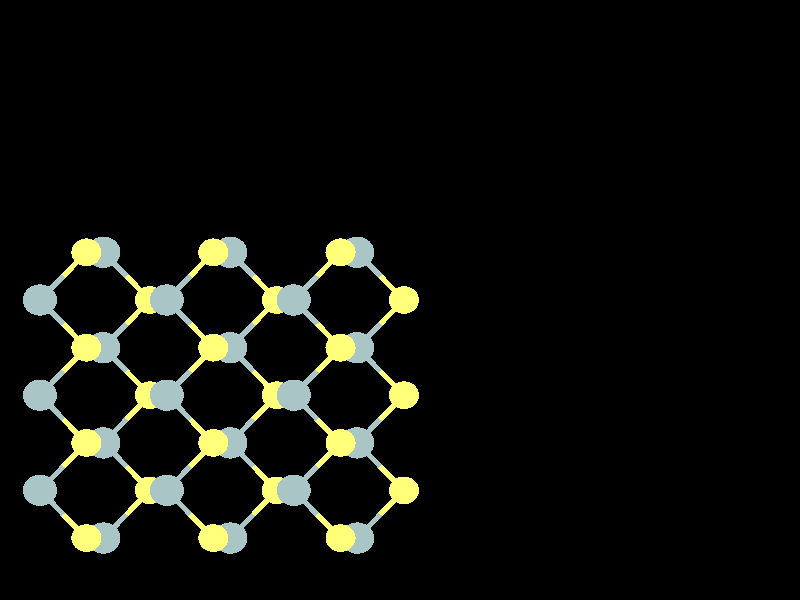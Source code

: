 #include "colors.inc"
#include "finish.inc"

global_settings {assumed_gamma 1 max_trace_level 6}
background {color White transmit 1.0}
camera {orthographic
  right -28.24*x up 23.01*y
  direction 1.00*z
  location <0,0,50.00> look_at <0,0,0>}


light_source {<  2.00,   3.00,  40.00> color White
  area_light <0.70, 0, 0>, <0, 0.70, 0>, 3, 3
  adaptive 1 jitter}
// no fog
#declare simple = finish {phong 0.7}
#declare pale = finish {ambient 0.5 diffuse 0.85 roughness 0.001 specular 0.200 }
#declare intermediate = finish {ambient 0.3 diffuse 0.6 specular 0.1 roughness 0.04}
#declare vmd = finish {ambient 0.0 diffuse 0.65 phong 0.1 phong_size 40.0 specular 0.5 }
#declare jmol = finish {ambient 0.2 diffuse 0.6 specular 1 roughness 0.001 metallic}
#declare ase2 = finish {ambient 0.05 brilliance 3 diffuse 0.6 metallic specular 0.7 roughness 0.04 reflection 0.15}
#declare ase3 = finish {ambient 0.15 brilliance 2 diffuse 0.6 metallic specular 1.0 roughness 0.001 reflection 0.0}
#declare glass = finish {ambient 0.05 diffuse 0.3 specular 1.0 roughness 0.001}
#declare glass2 = finish {ambient 0.01 diffuse 0.3 specular 1.0 reflection 0.25 roughness 0.001}
#declare Rcell = 0.000;
#declare Rbond = 0.100;

#macro atom(LOC, R, COL, TRANS, FIN)
  sphere{LOC, R texture{pigment{color COL transmit TRANS} finish{FIN}}}
#end
#macro constrain(LOC, R, COL, TRANS FIN)
union{torus{R, Rcell rotate 45*z texture{pigment{color COL transmit TRANS} finish{FIN}}}
     torus{R, Rcell rotate -45*z texture{pigment{color COL transmit TRANS} finish{FIN}}}
     translate LOC}
#end

cylinder {<-13.45, -10.96, -17.11>, < 13.45, -10.96, -17.11>, Rcell pigment {Black}}
cylinder {<-13.45,  10.96, -17.11>, < 13.45,  10.96, -17.11>, Rcell pigment {Black}}
cylinder {<-13.45,  10.96,   0.00>, < 13.45,  10.96,   0.00>, Rcell pigment {Black}}
cylinder {<-13.45, -10.96,   0.00>, < 13.45, -10.96,   0.00>, Rcell pigment {Black}}
cylinder {<-13.45, -10.96, -17.11>, <-13.45,  10.96, -17.11>, Rcell pigment {Black}}
cylinder {< 13.45, -10.96, -17.11>, < 13.45,  10.96, -17.11>, Rcell pigment {Black}}
cylinder {< 13.45, -10.96,   0.00>, < 13.45,  10.96,   0.00>, Rcell pigment {Black}}
cylinder {<-13.45, -10.96,   0.00>, <-13.45,  10.96,   0.00>, Rcell pigment {Black}}
cylinder {<-13.45, -10.96, -17.11>, <-13.45, -10.96,   0.00>, Rcell pigment {Black}}
cylinder {< 13.45, -10.96, -17.11>, < 13.45, -10.96,   0.00>, Rcell pigment {Black}}
cylinder {< 13.45,  10.96, -17.11>, < 13.45,  10.96,   0.00>, Rcell pigment {Black}}
cylinder {<-13.45,  10.96, -17.11>, <-13.45,  10.96,   0.00>, Rcell pigment {Black}}
atom(<-11.07,  -9.13,  -7.49>, 0.53, rgb <1.00, 1.00, 0.19>, 0.0, ase3) // #0
atom(<-10.47,  -9.13,  -9.84>, 0.60, rgb <0.40, 0.56, 0.56>, 0.0, ase3) // #1
atom(<-11.07,  -5.48,  -7.49>, 0.53, rgb <1.00, 1.00, 0.19>, 0.0, ase3) // #2
atom(<-12.71,  -7.30,  -7.27>, 0.60, rgb <0.40, 0.56, 0.56>, 0.0, ase3) // #3
atom(<-10.47,  -5.48,  -9.84>, 0.60, rgb <0.40, 0.56, 0.56>, 0.0, ase3) // #4
atom(<-11.07,  -1.83,  -7.49>, 0.53, rgb <1.00, 1.00, 0.19>, 0.0, ase3) // #5
atom(<-12.71,  -3.65,  -7.27>, 0.60, rgb <0.40, 0.56, 0.56>, 0.0, ase3) // #6
atom(<-10.47,  -1.83,  -9.84>, 0.60, rgb <0.40, 0.56, 0.56>, 0.0, ase3) // #7
atom(<-11.07,   1.83,  -7.49>, 0.53, rgb <1.00, 1.00, 0.19>, 0.0, ase3) // #8
atom(<-12.71,  -0.00,  -7.27>, 0.60, rgb <0.40, 0.56, 0.56>, 0.0, ase3) // #9
atom(<-10.47,   1.83,  -9.84>, 0.60, rgb <0.40, 0.56, 0.56>, 0.0, ase3) // #10
atom(< -6.59,  -9.13,  -7.49>, 0.53, rgb <1.00, 1.00, 0.19>, 0.0, ase3) // #11
atom(< -5.99,  -9.13,  -9.84>, 0.60, rgb <0.40, 0.56, 0.56>, 0.0, ase3) // #12
atom(< -8.83,  -7.30,  -9.62>, 0.53, rgb <1.00, 1.00, 0.19>, 0.0, ase3) // #13
atom(< -6.59,  -5.48,  -7.49>, 0.53, rgb <1.00, 1.00, 0.19>, 0.0, ase3) // #14
atom(< -8.23,  -7.30,  -7.27>, 0.60, rgb <0.40, 0.56, 0.56>, 0.0, ase3) // #15
atom(< -5.99,  -5.48,  -9.84>, 0.60, rgb <0.40, 0.56, 0.56>, 0.0, ase3) // #16
atom(< -8.83,  -3.65,  -9.62>, 0.53, rgb <1.00, 1.00, 0.19>, 0.0, ase3) // #17
atom(< -6.59,  -1.83,  -7.49>, 0.53, rgb <1.00, 1.00, 0.19>, 0.0, ase3) // #18
atom(< -8.23,  -3.65,  -7.27>, 0.60, rgb <0.40, 0.56, 0.56>, 0.0, ase3) // #19
atom(< -5.99,  -1.83,  -9.84>, 0.60, rgb <0.40, 0.56, 0.56>, 0.0, ase3) // #20
atom(< -8.83,  -0.00,  -9.62>, 0.53, rgb <1.00, 1.00, 0.19>, 0.0, ase3) // #21
atom(< -6.59,   1.83,  -7.49>, 0.53, rgb <1.00, 1.00, 0.19>, 0.0, ase3) // #22
atom(< -8.23,  -0.00,  -7.27>, 0.60, rgb <0.40, 0.56, 0.56>, 0.0, ase3) // #23
atom(< -5.99,   1.83,  -9.84>, 0.60, rgb <0.40, 0.56, 0.56>, 0.0, ase3) // #24
atom(< -2.10,  -9.13,  -7.49>, 0.53, rgb <1.00, 1.00, 0.19>, 0.0, ase3) // #25
atom(< -1.51,  -9.13,  -9.84>, 0.60, rgb <0.40, 0.56, 0.56>, 0.0, ase3) // #26
atom(< -4.35,  -7.30,  -9.62>, 0.53, rgb <1.00, 1.00, 0.19>, 0.0, ase3) // #27
atom(< -2.10,  -5.48,  -7.49>, 0.53, rgb <1.00, 1.00, 0.19>, 0.0, ase3) // #28
atom(< -3.75,  -7.30,  -7.27>, 0.60, rgb <0.40, 0.56, 0.56>, 0.0, ase3) // #29
atom(< -1.51,  -5.48,  -9.84>, 0.60, rgb <0.40, 0.56, 0.56>, 0.0, ase3) // #30
atom(< -4.35,  -3.65,  -9.62>, 0.53, rgb <1.00, 1.00, 0.19>, 0.0, ase3) // #31
atom(< -2.10,  -1.83,  -7.49>, 0.53, rgb <1.00, 1.00, 0.19>, 0.0, ase3) // #32
atom(< -3.75,  -3.65,  -7.27>, 0.60, rgb <0.40, 0.56, 0.56>, 0.0, ase3) // #33
atom(< -1.51,  -1.83,  -9.84>, 0.60, rgb <0.40, 0.56, 0.56>, 0.0, ase3) // #34
atom(< -4.35,  -0.00,  -9.62>, 0.53, rgb <1.00, 1.00, 0.19>, 0.0, ase3) // #35
atom(< -2.10,   1.83,  -7.49>, 0.53, rgb <1.00, 1.00, 0.19>, 0.0, ase3) // #36
atom(< -3.75,  -0.00,  -7.27>, 0.60, rgb <0.40, 0.56, 0.56>, 0.0, ase3) // #37
atom(< -1.51,   1.83,  -9.84>, 0.60, rgb <0.40, 0.56, 0.56>, 0.0, ase3) // #38
atom(<  0.14,  -7.30,  -9.62>, 0.53, rgb <1.00, 1.00, 0.19>, 0.0, ase3) // #39
atom(<  0.14,  -3.65,  -9.62>, 0.53, rgb <1.00, 1.00, 0.19>, 0.0, ase3) // #40
atom(<  0.14,  -0.00,  -9.62>, 0.53, rgb <1.00, 1.00, 0.19>, 0.0, ase3) // #41
cylinder {<-11.07,  -9.13,  -7.49>, <-10.77,  -9.13,  -8.66>, Rbond texture{pigment {color rgb <1.00, 1.00, 0.19> transmit 0.0} finish{ase3}}}
cylinder {<-10.47,  -9.13,  -9.84>, <-10.77,  -9.13,  -8.66>, Rbond texture{pigment {color rgb <0.40, 0.56, 0.56> transmit 0.0} finish{ase3}}}
cylinder {<-11.07,  -9.13,  -7.49>, <-11.89,  -8.22,  -7.38>, Rbond texture{pigment {color rgb <1.00, 1.00, 0.19> transmit 0.0} finish{ase3}}}
cylinder {<-12.71,  -7.30,  -7.27>, <-11.89,  -8.22,  -7.38>, Rbond texture{pigment {color rgb <0.40, 0.56, 0.56> transmit 0.0} finish{ase3}}}
cylinder {<-10.47,  -9.13,  -9.84>, < -9.65,  -8.22,  -9.73>, Rbond texture{pigment {color rgb <0.40, 0.56, 0.56> transmit 0.0} finish{ase3}}}
cylinder {< -8.83,  -7.30,  -9.62>, < -9.65,  -8.22,  -9.73>, Rbond texture{pigment {color rgb <1.00, 1.00, 0.19> transmit 0.0} finish{ase3}}}
cylinder {<-11.07,  -5.48,  -7.49>, <-11.89,  -6.39,  -7.38>, Rbond texture{pigment {color rgb <1.00, 1.00, 0.19> transmit 0.0} finish{ase3}}}
cylinder {<-12.71,  -7.30,  -7.27>, <-11.89,  -6.39,  -7.38>, Rbond texture{pigment {color rgb <0.40, 0.56, 0.56> transmit 0.0} finish{ase3}}}
cylinder {<-11.07,  -5.48,  -7.49>, <-10.77,  -5.48,  -8.66>, Rbond texture{pigment {color rgb <1.00, 1.00, 0.19> transmit 0.0} finish{ase3}}}
cylinder {<-10.47,  -5.48,  -9.84>, <-10.77,  -5.48,  -8.66>, Rbond texture{pigment {color rgb <0.40, 0.56, 0.56> transmit 0.0} finish{ase3}}}
cylinder {<-11.07,  -5.48,  -7.49>, <-11.89,  -4.57,  -7.38>, Rbond texture{pigment {color rgb <1.00, 1.00, 0.19> transmit 0.0} finish{ase3}}}
cylinder {<-12.71,  -3.65,  -7.27>, <-11.89,  -4.57,  -7.38>, Rbond texture{pigment {color rgb <0.40, 0.56, 0.56> transmit 0.0} finish{ase3}}}
cylinder {<-10.47,  -5.48,  -9.84>, < -9.65,  -6.39,  -9.73>, Rbond texture{pigment {color rgb <0.40, 0.56, 0.56> transmit 0.0} finish{ase3}}}
cylinder {< -8.83,  -7.30,  -9.62>, < -9.65,  -6.39,  -9.73>, Rbond texture{pigment {color rgb <1.00, 1.00, 0.19> transmit 0.0} finish{ase3}}}
cylinder {<-10.47,  -5.48,  -9.84>, < -9.65,  -4.57,  -9.73>, Rbond texture{pigment {color rgb <0.40, 0.56, 0.56> transmit 0.0} finish{ase3}}}
cylinder {< -8.83,  -3.65,  -9.62>, < -9.65,  -4.57,  -9.73>, Rbond texture{pigment {color rgb <1.00, 1.00, 0.19> transmit 0.0} finish{ase3}}}
cylinder {<-11.07,  -1.83,  -7.49>, <-11.89,  -2.74,  -7.38>, Rbond texture{pigment {color rgb <1.00, 1.00, 0.19> transmit 0.0} finish{ase3}}}
cylinder {<-12.71,  -3.65,  -7.27>, <-11.89,  -2.74,  -7.38>, Rbond texture{pigment {color rgb <0.40, 0.56, 0.56> transmit 0.0} finish{ase3}}}
cylinder {<-11.07,  -1.83,  -7.49>, <-11.89,  -0.91,  -7.38>, Rbond texture{pigment {color rgb <1.00, 1.00, 0.19> transmit 0.0} finish{ase3}}}
cylinder {<-12.71,  -0.00,  -7.27>, <-11.89,  -0.91,  -7.38>, Rbond texture{pigment {color rgb <0.40, 0.56, 0.56> transmit 0.0} finish{ase3}}}
cylinder {<-11.07,  -1.83,  -7.49>, <-10.77,  -1.83,  -8.66>, Rbond texture{pigment {color rgb <1.00, 1.00, 0.19> transmit 0.0} finish{ase3}}}
cylinder {<-10.47,  -1.83,  -9.84>, <-10.77,  -1.83,  -8.66>, Rbond texture{pigment {color rgb <0.40, 0.56, 0.56> transmit 0.0} finish{ase3}}}
cylinder {<-10.47,  -1.83,  -9.84>, < -9.65,  -2.74,  -9.73>, Rbond texture{pigment {color rgb <0.40, 0.56, 0.56> transmit 0.0} finish{ase3}}}
cylinder {< -8.83,  -3.65,  -9.62>, < -9.65,  -2.74,  -9.73>, Rbond texture{pigment {color rgb <1.00, 1.00, 0.19> transmit 0.0} finish{ase3}}}
cylinder {<-10.47,  -1.83,  -9.84>, < -9.65,  -0.91,  -9.73>, Rbond texture{pigment {color rgb <0.40, 0.56, 0.56> transmit 0.0} finish{ase3}}}
cylinder {< -8.83,  -0.00,  -9.62>, < -9.65,  -0.91,  -9.73>, Rbond texture{pigment {color rgb <1.00, 1.00, 0.19> transmit 0.0} finish{ase3}}}
cylinder {<-11.07,   1.83,  -7.49>, <-11.89,   0.91,  -7.38>, Rbond texture{pigment {color rgb <1.00, 1.00, 0.19> transmit 0.0} finish{ase3}}}
cylinder {<-12.71,  -0.00,  -7.27>, <-11.89,   0.91,  -7.38>, Rbond texture{pigment {color rgb <0.40, 0.56, 0.56> transmit 0.0} finish{ase3}}}
cylinder {<-11.07,   1.83,  -7.49>, <-10.77,   1.83,  -8.66>, Rbond texture{pigment {color rgb <1.00, 1.00, 0.19> transmit 0.0} finish{ase3}}}
cylinder {<-10.47,   1.83,  -9.84>, <-10.77,   1.83,  -8.66>, Rbond texture{pigment {color rgb <0.40, 0.56, 0.56> transmit 0.0} finish{ase3}}}
cylinder {<-10.47,   1.83,  -9.84>, < -9.65,   0.91,  -9.73>, Rbond texture{pigment {color rgb <0.40, 0.56, 0.56> transmit 0.0} finish{ase3}}}
cylinder {< -8.83,  -0.00,  -9.62>, < -9.65,   0.91,  -9.73>, Rbond texture{pigment {color rgb <1.00, 1.00, 0.19> transmit 0.0} finish{ase3}}}
cylinder {< -6.59,  -9.13,  -7.49>, < -7.41,  -8.22,  -7.38>, Rbond texture{pigment {color rgb <1.00, 1.00, 0.19> transmit 0.0} finish{ase3}}}
cylinder {< -8.23,  -7.30,  -7.27>, < -7.41,  -8.22,  -7.38>, Rbond texture{pigment {color rgb <0.40, 0.56, 0.56> transmit 0.0} finish{ase3}}}
cylinder {< -6.59,  -9.13,  -7.49>, < -6.29,  -9.13,  -8.66>, Rbond texture{pigment {color rgb <1.00, 1.00, 0.19> transmit 0.0} finish{ase3}}}
cylinder {< -5.99,  -9.13,  -9.84>, < -6.29,  -9.13,  -8.66>, Rbond texture{pigment {color rgb <0.40, 0.56, 0.56> transmit 0.0} finish{ase3}}}
cylinder {< -5.99,  -9.13,  -9.84>, < -5.17,  -8.22,  -9.73>, Rbond texture{pigment {color rgb <0.40, 0.56, 0.56> transmit 0.0} finish{ase3}}}
cylinder {< -4.35,  -7.30,  -9.62>, < -5.17,  -8.22,  -9.73>, Rbond texture{pigment {color rgb <1.00, 1.00, 0.19> transmit 0.0} finish{ase3}}}
cylinder {< -8.83,  -7.30,  -9.62>, < -8.53,  -7.30,  -8.45>, Rbond texture{pigment {color rgb <1.00, 1.00, 0.19> transmit 0.0} finish{ase3}}}
cylinder {< -8.23,  -7.30,  -7.27>, < -8.53,  -7.30,  -8.45>, Rbond texture{pigment {color rgb <0.40, 0.56, 0.56> transmit 0.0} finish{ase3}}}
cylinder {< -6.59,  -5.48,  -7.49>, < -7.41,  -6.39,  -7.38>, Rbond texture{pigment {color rgb <1.00, 1.00, 0.19> transmit 0.0} finish{ase3}}}
cylinder {< -8.23,  -7.30,  -7.27>, < -7.41,  -6.39,  -7.38>, Rbond texture{pigment {color rgb <0.40, 0.56, 0.56> transmit 0.0} finish{ase3}}}
cylinder {< -6.59,  -5.48,  -7.49>, < -7.41,  -4.57,  -7.38>, Rbond texture{pigment {color rgb <1.00, 1.00, 0.19> transmit 0.0} finish{ase3}}}
cylinder {< -8.23,  -3.65,  -7.27>, < -7.41,  -4.57,  -7.38>, Rbond texture{pigment {color rgb <0.40, 0.56, 0.56> transmit 0.0} finish{ase3}}}
cylinder {< -6.59,  -5.48,  -7.49>, < -6.29,  -5.48,  -8.66>, Rbond texture{pigment {color rgb <1.00, 1.00, 0.19> transmit 0.0} finish{ase3}}}
cylinder {< -5.99,  -5.48,  -9.84>, < -6.29,  -5.48,  -8.66>, Rbond texture{pigment {color rgb <0.40, 0.56, 0.56> transmit 0.0} finish{ase3}}}
cylinder {< -5.99,  -5.48,  -9.84>, < -5.17,  -6.39,  -9.73>, Rbond texture{pigment {color rgb <0.40, 0.56, 0.56> transmit 0.0} finish{ase3}}}
cylinder {< -4.35,  -7.30,  -9.62>, < -5.17,  -6.39,  -9.73>, Rbond texture{pigment {color rgb <1.00, 1.00, 0.19> transmit 0.0} finish{ase3}}}
cylinder {< -5.99,  -5.48,  -9.84>, < -5.17,  -4.57,  -9.73>, Rbond texture{pigment {color rgb <0.40, 0.56, 0.56> transmit 0.0} finish{ase3}}}
cylinder {< -4.35,  -3.65,  -9.62>, < -5.17,  -4.57,  -9.73>, Rbond texture{pigment {color rgb <1.00, 1.00, 0.19> transmit 0.0} finish{ase3}}}
cylinder {< -8.83,  -3.65,  -9.62>, < -8.53,  -3.65,  -8.45>, Rbond texture{pigment {color rgb <1.00, 1.00, 0.19> transmit 0.0} finish{ase3}}}
cylinder {< -8.23,  -3.65,  -7.27>, < -8.53,  -3.65,  -8.45>, Rbond texture{pigment {color rgb <0.40, 0.56, 0.56> transmit 0.0} finish{ase3}}}
cylinder {< -6.59,  -1.83,  -7.49>, < -7.41,  -2.74,  -7.38>, Rbond texture{pigment {color rgb <1.00, 1.00, 0.19> transmit 0.0} finish{ase3}}}
cylinder {< -8.23,  -3.65,  -7.27>, < -7.41,  -2.74,  -7.38>, Rbond texture{pigment {color rgb <0.40, 0.56, 0.56> transmit 0.0} finish{ase3}}}
cylinder {< -6.59,  -1.83,  -7.49>, < -7.41,  -0.91,  -7.38>, Rbond texture{pigment {color rgb <1.00, 1.00, 0.19> transmit 0.0} finish{ase3}}}
cylinder {< -8.23,  -0.00,  -7.27>, < -7.41,  -0.91,  -7.38>, Rbond texture{pigment {color rgb <0.40, 0.56, 0.56> transmit 0.0} finish{ase3}}}
cylinder {< -6.59,  -1.83,  -7.49>, < -6.29,  -1.83,  -8.66>, Rbond texture{pigment {color rgb <1.00, 1.00, 0.19> transmit 0.0} finish{ase3}}}
cylinder {< -5.99,  -1.83,  -9.84>, < -6.29,  -1.83,  -8.66>, Rbond texture{pigment {color rgb <0.40, 0.56, 0.56> transmit 0.0} finish{ase3}}}
cylinder {< -5.99,  -1.83,  -9.84>, < -5.17,  -2.74,  -9.73>, Rbond texture{pigment {color rgb <0.40, 0.56, 0.56> transmit 0.0} finish{ase3}}}
cylinder {< -4.35,  -3.65,  -9.62>, < -5.17,  -2.74,  -9.73>, Rbond texture{pigment {color rgb <1.00, 1.00, 0.19> transmit 0.0} finish{ase3}}}
cylinder {< -5.99,  -1.83,  -9.84>, < -5.17,  -0.91,  -9.73>, Rbond texture{pigment {color rgb <0.40, 0.56, 0.56> transmit 0.0} finish{ase3}}}
cylinder {< -4.35,  -0.00,  -9.62>, < -5.17,  -0.91,  -9.73>, Rbond texture{pigment {color rgb <1.00, 1.00, 0.19> transmit 0.0} finish{ase3}}}
cylinder {< -8.83,  -0.00,  -9.62>, < -8.53,  -0.00,  -8.45>, Rbond texture{pigment {color rgb <1.00, 1.00, 0.19> transmit 0.0} finish{ase3}}}
cylinder {< -8.23,  -0.00,  -7.27>, < -8.53,  -0.00,  -8.45>, Rbond texture{pigment {color rgb <0.40, 0.56, 0.56> transmit 0.0} finish{ase3}}}
cylinder {< -6.59,   1.83,  -7.49>, < -7.41,   0.91,  -7.38>, Rbond texture{pigment {color rgb <1.00, 1.00, 0.19> transmit 0.0} finish{ase3}}}
cylinder {< -8.23,  -0.00,  -7.27>, < -7.41,   0.91,  -7.38>, Rbond texture{pigment {color rgb <0.40, 0.56, 0.56> transmit 0.0} finish{ase3}}}
cylinder {< -6.59,   1.83,  -7.49>, < -6.29,   1.83,  -8.66>, Rbond texture{pigment {color rgb <1.00, 1.00, 0.19> transmit 0.0} finish{ase3}}}
cylinder {< -5.99,   1.83,  -9.84>, < -6.29,   1.83,  -8.66>, Rbond texture{pigment {color rgb <0.40, 0.56, 0.56> transmit 0.0} finish{ase3}}}
cylinder {< -5.99,   1.83,  -9.84>, < -5.17,   0.91,  -9.73>, Rbond texture{pigment {color rgb <0.40, 0.56, 0.56> transmit 0.0} finish{ase3}}}
cylinder {< -4.35,  -0.00,  -9.62>, < -5.17,   0.91,  -9.73>, Rbond texture{pigment {color rgb <1.00, 1.00, 0.19> transmit 0.0} finish{ase3}}}
cylinder {< -2.10,  -9.13,  -7.49>, < -1.81,  -9.13,  -8.66>, Rbond texture{pigment {color rgb <1.00, 1.00, 0.19> transmit 0.0} finish{ase3}}}
cylinder {< -1.51,  -9.13,  -9.84>, < -1.81,  -9.13,  -8.66>, Rbond texture{pigment {color rgb <0.40, 0.56, 0.56> transmit 0.0} finish{ase3}}}
cylinder {< -2.10,  -9.13,  -7.49>, < -2.93,  -8.22,  -7.38>, Rbond texture{pigment {color rgb <1.00, 1.00, 0.19> transmit 0.0} finish{ase3}}}
cylinder {< -3.75,  -7.30,  -7.27>, < -2.93,  -8.22,  -7.38>, Rbond texture{pigment {color rgb <0.40, 0.56, 0.56> transmit 0.0} finish{ase3}}}
cylinder {< -1.51,  -9.13,  -9.84>, < -0.69,  -8.22,  -9.73>, Rbond texture{pigment {color rgb <0.40, 0.56, 0.56> transmit 0.0} finish{ase3}}}
cylinder {<  0.14,  -7.30,  -9.62>, < -0.69,  -8.22,  -9.73>, Rbond texture{pigment {color rgb <1.00, 1.00, 0.19> transmit 0.0} finish{ase3}}}
cylinder {< -4.35,  -7.30,  -9.62>, < -4.05,  -7.30,  -8.45>, Rbond texture{pigment {color rgb <1.00, 1.00, 0.19> transmit 0.0} finish{ase3}}}
cylinder {< -3.75,  -7.30,  -7.27>, < -4.05,  -7.30,  -8.45>, Rbond texture{pigment {color rgb <0.40, 0.56, 0.56> transmit 0.0} finish{ase3}}}
cylinder {< -2.10,  -5.48,  -7.49>, < -2.93,  -6.39,  -7.38>, Rbond texture{pigment {color rgb <1.00, 1.00, 0.19> transmit 0.0} finish{ase3}}}
cylinder {< -3.75,  -7.30,  -7.27>, < -2.93,  -6.39,  -7.38>, Rbond texture{pigment {color rgb <0.40, 0.56, 0.56> transmit 0.0} finish{ase3}}}
cylinder {< -2.10,  -5.48,  -7.49>, < -1.81,  -5.48,  -8.66>, Rbond texture{pigment {color rgb <1.00, 1.00, 0.19> transmit 0.0} finish{ase3}}}
cylinder {< -1.51,  -5.48,  -9.84>, < -1.81,  -5.48,  -8.66>, Rbond texture{pigment {color rgb <0.40, 0.56, 0.56> transmit 0.0} finish{ase3}}}
cylinder {< -2.10,  -5.48,  -7.49>, < -2.93,  -4.57,  -7.38>, Rbond texture{pigment {color rgb <1.00, 1.00, 0.19> transmit 0.0} finish{ase3}}}
cylinder {< -3.75,  -3.65,  -7.27>, < -2.93,  -4.57,  -7.38>, Rbond texture{pigment {color rgb <0.40, 0.56, 0.56> transmit 0.0} finish{ase3}}}
cylinder {< -1.51,  -5.48,  -9.84>, < -0.69,  -6.39,  -9.73>, Rbond texture{pigment {color rgb <0.40, 0.56, 0.56> transmit 0.0} finish{ase3}}}
cylinder {<  0.14,  -7.30,  -9.62>, < -0.69,  -6.39,  -9.73>, Rbond texture{pigment {color rgb <1.00, 1.00, 0.19> transmit 0.0} finish{ase3}}}
cylinder {< -1.51,  -5.48,  -9.84>, < -0.69,  -4.57,  -9.73>, Rbond texture{pigment {color rgb <0.40, 0.56, 0.56> transmit 0.0} finish{ase3}}}
cylinder {<  0.14,  -3.65,  -9.62>, < -0.69,  -4.57,  -9.73>, Rbond texture{pigment {color rgb <1.00, 1.00, 0.19> transmit 0.0} finish{ase3}}}
cylinder {< -4.35,  -3.65,  -9.62>, < -4.05,  -3.65,  -8.45>, Rbond texture{pigment {color rgb <1.00, 1.00, 0.19> transmit 0.0} finish{ase3}}}
cylinder {< -3.75,  -3.65,  -7.27>, < -4.05,  -3.65,  -8.45>, Rbond texture{pigment {color rgb <0.40, 0.56, 0.56> transmit 0.0} finish{ase3}}}
cylinder {< -2.10,  -1.83,  -7.49>, < -2.93,  -2.74,  -7.38>, Rbond texture{pigment {color rgb <1.00, 1.00, 0.19> transmit 0.0} finish{ase3}}}
cylinder {< -3.75,  -3.65,  -7.27>, < -2.93,  -2.74,  -7.38>, Rbond texture{pigment {color rgb <0.40, 0.56, 0.56> transmit 0.0} finish{ase3}}}
cylinder {< -2.10,  -1.83,  -7.49>, < -1.81,  -1.83,  -8.66>, Rbond texture{pigment {color rgb <1.00, 1.00, 0.19> transmit 0.0} finish{ase3}}}
cylinder {< -1.51,  -1.83,  -9.84>, < -1.81,  -1.83,  -8.66>, Rbond texture{pigment {color rgb <0.40, 0.56, 0.56> transmit 0.0} finish{ase3}}}
cylinder {< -2.10,  -1.83,  -7.49>, < -2.93,  -0.91,  -7.38>, Rbond texture{pigment {color rgb <1.00, 1.00, 0.19> transmit 0.0} finish{ase3}}}
cylinder {< -3.75,  -0.00,  -7.27>, < -2.93,  -0.91,  -7.38>, Rbond texture{pigment {color rgb <0.40, 0.56, 0.56> transmit 0.0} finish{ase3}}}
cylinder {< -1.51,  -1.83,  -9.84>, < -0.69,  -2.74,  -9.73>, Rbond texture{pigment {color rgb <0.40, 0.56, 0.56> transmit 0.0} finish{ase3}}}
cylinder {<  0.14,  -3.65,  -9.62>, < -0.69,  -2.74,  -9.73>, Rbond texture{pigment {color rgb <1.00, 1.00, 0.19> transmit 0.0} finish{ase3}}}
cylinder {< -1.51,  -1.83,  -9.84>, < -0.69,  -0.91,  -9.73>, Rbond texture{pigment {color rgb <0.40, 0.56, 0.56> transmit 0.0} finish{ase3}}}
cylinder {<  0.14,  -0.00,  -9.62>, < -0.69,  -0.91,  -9.73>, Rbond texture{pigment {color rgb <1.00, 1.00, 0.19> transmit 0.0} finish{ase3}}}
cylinder {< -4.35,  -0.00,  -9.62>, < -4.05,  -0.00,  -8.45>, Rbond texture{pigment {color rgb <1.00, 1.00, 0.19> transmit 0.0} finish{ase3}}}
cylinder {< -3.75,  -0.00,  -7.27>, < -4.05,  -0.00,  -8.45>, Rbond texture{pigment {color rgb <0.40, 0.56, 0.56> transmit 0.0} finish{ase3}}}
cylinder {< -2.10,   1.83,  -7.49>, < -2.93,   0.91,  -7.38>, Rbond texture{pigment {color rgb <1.00, 1.00, 0.19> transmit 0.0} finish{ase3}}}
cylinder {< -3.75,  -0.00,  -7.27>, < -2.93,   0.91,  -7.38>, Rbond texture{pigment {color rgb <0.40, 0.56, 0.56> transmit 0.0} finish{ase3}}}
cylinder {< -2.10,   1.83,  -7.49>, < -1.81,   1.83,  -8.66>, Rbond texture{pigment {color rgb <1.00, 1.00, 0.19> transmit 0.0} finish{ase3}}}
cylinder {< -1.51,   1.83,  -9.84>, < -1.81,   1.83,  -8.66>, Rbond texture{pigment {color rgb <0.40, 0.56, 0.56> transmit 0.0} finish{ase3}}}
cylinder {< -1.51,   1.83,  -9.84>, < -0.69,   0.91,  -9.73>, Rbond texture{pigment {color rgb <0.40, 0.56, 0.56> transmit 0.0} finish{ase3}}}
cylinder {<  0.14,  -0.00,  -9.62>, < -0.69,   0.91,  -9.73>, Rbond texture{pigment {color rgb <1.00, 1.00, 0.19> transmit 0.0} finish{ase3}}}
// no constraints

